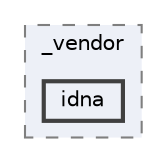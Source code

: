 digraph "C:/Users/LukeMabie/documents/Development/Password_Saver_Using_Django-master/venv/Lib/site-packages/pip/_vendor/idna"
{
 // LATEX_PDF_SIZE
  bgcolor="transparent";
  edge [fontname=Helvetica,fontsize=10,labelfontname=Helvetica,labelfontsize=10];
  node [fontname=Helvetica,fontsize=10,shape=box,height=0.2,width=0.4];
  compound=true
  subgraph clusterdir_5eb293a508d632f7a3df64020434be11 {
    graph [ bgcolor="#edf0f7", pencolor="grey50", label="_vendor", fontname=Helvetica,fontsize=10 style="filled,dashed", URL="dir_5eb293a508d632f7a3df64020434be11.html",tooltip=""]
  dir_3da7bea7e95dcaf337b5e20b54381a45 [label="idna", fillcolor="#edf0f7", color="grey25", style="filled,bold", URL="dir_3da7bea7e95dcaf337b5e20b54381a45.html",tooltip=""];
  }
}
